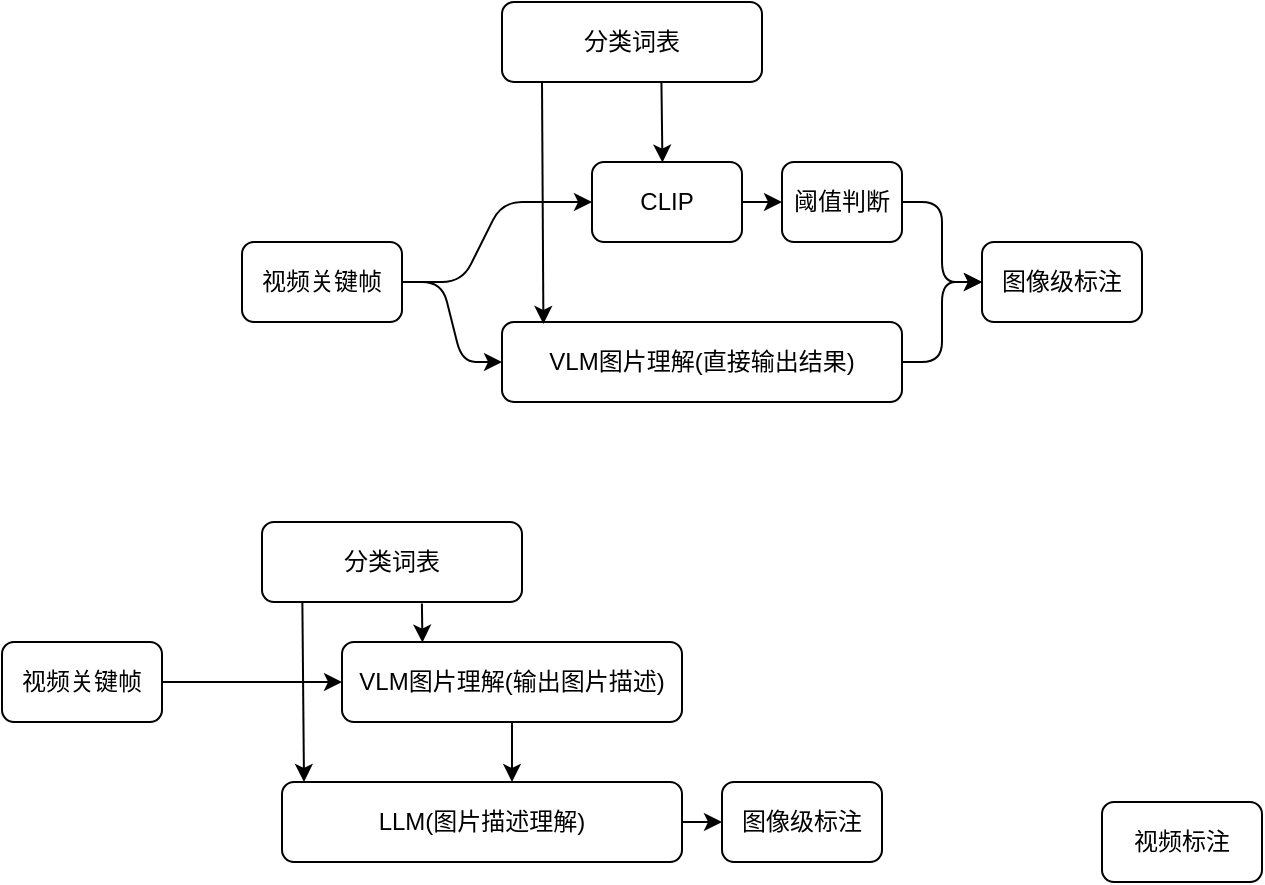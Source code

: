 <mxfile>
    <diagram id="ViOI_AU_hL_N6fjVjX0K" name="Page-1">
        <mxGraphModel dx="53" dy="30" grid="1" gridSize="10" guides="1" tooltips="1" connect="1" arrows="1" fold="1" page="1" pageScale="1" pageWidth="850" pageHeight="1100" math="0" shadow="0">
            <root>
                <mxCell id="0"/>
                <mxCell id="1" parent="0"/>
                <mxCell id="16" style="edgeStyle=none;html=1;entryX=0;entryY=0.5;entryDx=0;entryDy=0;" edge="1" parent="1" source="2" target="10">
                    <mxGeometry relative="1" as="geometry"/>
                </mxCell>
                <mxCell id="2" value="CLIP" style="rounded=1;whiteSpace=wrap;html=1;" parent="1" vertex="1">
                    <mxGeometry x="365" y="280" width="75" height="40" as="geometry"/>
                </mxCell>
                <mxCell id="18" style="edgeStyle=none;html=1;entryX=0;entryY=0.5;entryDx=0;entryDy=0;exitX=1;exitY=0.5;exitDx=0;exitDy=0;" edge="1" parent="1" source="3" target="5">
                    <mxGeometry relative="1" as="geometry">
                        <Array as="points">
                            <mxPoint x="540" y="380"/>
                            <mxPoint x="540" y="340"/>
                        </Array>
                    </mxGeometry>
                </mxCell>
                <mxCell id="3" value="VLM图片理解(直接输出结果)" style="rounded=1;whiteSpace=wrap;html=1;" parent="1" vertex="1">
                    <mxGeometry x="320" y="360" width="200" height="40" as="geometry"/>
                </mxCell>
                <mxCell id="14" style="edgeStyle=none;html=1;entryX=0;entryY=0.5;entryDx=0;entryDy=0;" edge="1" parent="1" source="4" target="2">
                    <mxGeometry relative="1" as="geometry">
                        <Array as="points">
                            <mxPoint x="300" y="340"/>
                            <mxPoint x="320" y="300"/>
                        </Array>
                    </mxGeometry>
                </mxCell>
                <mxCell id="15" style="edgeStyle=none;html=1;exitX=1;exitY=0.5;exitDx=0;exitDy=0;entryX=0;entryY=0.5;entryDx=0;entryDy=0;" edge="1" parent="1" source="4" target="3">
                    <mxGeometry relative="1" as="geometry">
                        <Array as="points">
                            <mxPoint x="290" y="340"/>
                            <mxPoint x="300" y="380"/>
                        </Array>
                    </mxGeometry>
                </mxCell>
                <mxCell id="4" value="视频关键帧" style="rounded=1;whiteSpace=wrap;html=1;" parent="1" vertex="1">
                    <mxGeometry x="190" y="320" width="80" height="40" as="geometry"/>
                </mxCell>
                <mxCell id="5" value="图像级&lt;span style=&quot;background-color: transparent;&quot;&gt;标注&lt;/span&gt;" style="rounded=1;whiteSpace=wrap;html=1;" parent="1" vertex="1">
                    <mxGeometry x="560" y="320" width="80" height="40" as="geometry"/>
                </mxCell>
                <mxCell id="7" value="视频标注" style="rounded=1;whiteSpace=wrap;html=1;" parent="1" vertex="1">
                    <mxGeometry x="620" y="600" width="80" height="40" as="geometry"/>
                </mxCell>
                <mxCell id="12" style="edgeStyle=none;html=1;exitX=0.25;exitY=1;exitDx=0;exitDy=0;entryX=0.166;entryY=0.025;entryDx=0;entryDy=0;entryPerimeter=0;" edge="1" parent="1">
                    <mxGeometry relative="1" as="geometry">
                        <mxPoint x="340.0" y="240" as="sourcePoint"/>
                        <mxPoint x="340.7" y="361" as="targetPoint"/>
                    </mxGeometry>
                </mxCell>
                <mxCell id="8" value="分类词表" style="rounded=1;whiteSpace=wrap;html=1;" parent="1" vertex="1">
                    <mxGeometry x="320" y="200" width="130" height="40" as="geometry"/>
                </mxCell>
                <mxCell id="17" value="" style="edgeStyle=none;html=1;exitX=1;exitY=0.5;exitDx=0;exitDy=0;entryX=0;entryY=0.5;entryDx=0;entryDy=0;" edge="1" parent="1" source="10" target="5">
                    <mxGeometry relative="1" as="geometry">
                        <Array as="points">
                            <mxPoint x="540" y="300"/>
                            <mxPoint x="540" y="340"/>
                        </Array>
                    </mxGeometry>
                </mxCell>
                <mxCell id="10" value="阈值判断" style="rounded=1;whiteSpace=wrap;html=1;" parent="1" vertex="1">
                    <mxGeometry x="460" y="280" width="60" height="40" as="geometry"/>
                </mxCell>
                <mxCell id="13" style="edgeStyle=none;html=1;entryX=0.322;entryY=0.007;entryDx=0;entryDy=0;entryPerimeter=0;" edge="1" parent="1">
                    <mxGeometry relative="1" as="geometry">
                        <mxPoint x="399.712" y="240" as="sourcePoint"/>
                        <mxPoint x="400.22" y="280.28" as="targetPoint"/>
                    </mxGeometry>
                </mxCell>
                <mxCell id="35" style="edgeStyle=none;html=1;exitX=0.5;exitY=1;exitDx=0;exitDy=0;" edge="1" parent="1" source="22">
                    <mxGeometry relative="1" as="geometry">
                        <mxPoint x="325" y="590" as="targetPoint"/>
                        <Array as="points"/>
                    </mxGeometry>
                </mxCell>
                <mxCell id="22" value="&lt;span style=&quot;color: rgb(0, 0, 0);&quot;&gt;VLM图片理解(输出图片描述)&lt;/span&gt;" style="rounded=1;whiteSpace=wrap;html=1;" vertex="1" parent="1">
                    <mxGeometry x="240" y="520" width="170" height="40" as="geometry"/>
                </mxCell>
                <mxCell id="23" style="edgeStyle=none;html=1;entryX=0;entryY=0.5;entryDx=0;entryDy=0;exitX=1;exitY=0.5;exitDx=0;exitDy=0;" edge="1" parent="1" source="24" target="28">
                    <mxGeometry relative="1" as="geometry">
                        <Array as="points">
                            <mxPoint x="420" y="610"/>
                        </Array>
                        <mxPoint x="410" y="620" as="sourcePoint"/>
                    </mxGeometry>
                </mxCell>
                <mxCell id="24" value="LLM(图片描述理解)" style="rounded=1;whiteSpace=wrap;html=1;" vertex="1" parent="1">
                    <mxGeometry x="210" y="590" width="200" height="40" as="geometry"/>
                </mxCell>
                <mxCell id="25" style="edgeStyle=none;html=1;entryX=0;entryY=0.5;entryDx=0;entryDy=0;exitX=1;exitY=0.5;exitDx=0;exitDy=0;" edge="1" parent="1" source="27" target="22">
                    <mxGeometry relative="1" as="geometry">
                        <Array as="points">
                            <mxPoint x="200" y="540"/>
                        </Array>
                    </mxGeometry>
                </mxCell>
                <mxCell id="27" value="视频关键帧" style="rounded=1;whiteSpace=wrap;html=1;" vertex="1" parent="1">
                    <mxGeometry x="70" y="520" width="80" height="40" as="geometry"/>
                </mxCell>
                <mxCell id="28" value="图像级&lt;span style=&quot;background-color: transparent;&quot;&gt;标注&lt;/span&gt;" style="rounded=1;whiteSpace=wrap;html=1;" vertex="1" parent="1">
                    <mxGeometry x="430" y="590" width="80" height="40" as="geometry"/>
                </mxCell>
                <mxCell id="29" style="edgeStyle=none;html=1;exitX=0.25;exitY=1;exitDx=0;exitDy=0;" edge="1" parent="1">
                    <mxGeometry relative="1" as="geometry">
                        <mxPoint x="220.0" y="480" as="sourcePoint"/>
                        <mxPoint x="221" y="590" as="targetPoint"/>
                    </mxGeometry>
                </mxCell>
                <mxCell id="30" value="分类词表" style="rounded=1;whiteSpace=wrap;html=1;" vertex="1" parent="1">
                    <mxGeometry x="200" y="460" width="130" height="40" as="geometry"/>
                </mxCell>
                <mxCell id="33" style="edgeStyle=none;html=1;entryX=0.322;entryY=0.007;entryDx=0;entryDy=0;entryPerimeter=0;exitX=0.615;exitY=1.018;exitDx=0;exitDy=0;exitPerimeter=0;" edge="1" parent="1" source="30">
                    <mxGeometry relative="1" as="geometry">
                        <mxPoint x="279.712" y="480" as="sourcePoint"/>
                        <mxPoint x="280.22" y="520.28" as="targetPoint"/>
                    </mxGeometry>
                </mxCell>
            </root>
        </mxGraphModel>
    </diagram>
</mxfile>